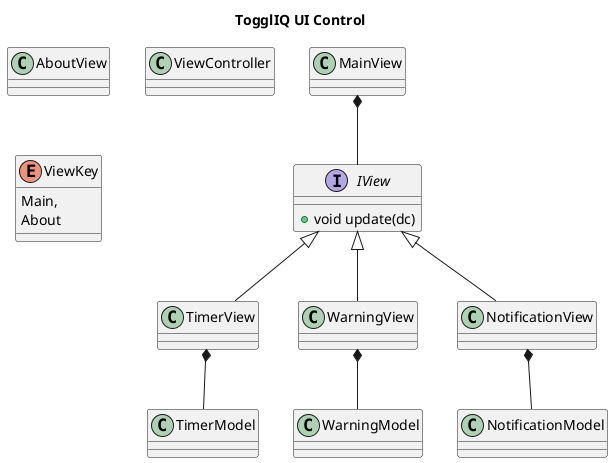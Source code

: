 @startuml

title TogglIQ UI Control

class TimerView
class WarningView

class NotificationView

interface IView {
  + void update(dc)
}

class MainView {
}

class AboutView

class ViewController {
}

class TimerModel {
}

class WarningModel {
}

class NotificationModel {
}

enum ViewKey {
    Main,
    About
}

MainView *-- IView

IView <|-- TimerView
IView <|-- WarningView
IView <|-- NotificationView

TimerView *-- TimerModel
WarningView *-- WarningModel
NotificationView *-- NotificationModel

@enduml
